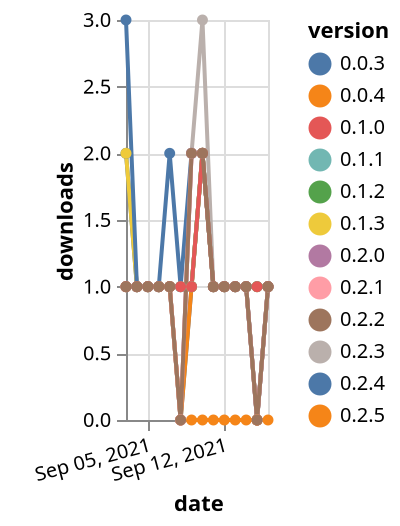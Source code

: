 {"$schema": "https://vega.github.io/schema/vega-lite/v5.json", "description": "A simple bar chart with embedded data.", "data": {"values": [{"date": "2021-09-03", "total": 134, "delta": 2, "version": "0.0.3"}, {"date": "2021-09-04", "total": 135, "delta": 1, "version": "0.0.3"}, {"date": "2021-09-05", "total": 136, "delta": 1, "version": "0.0.3"}, {"date": "2021-09-06", "total": 137, "delta": 1, "version": "0.0.3"}, {"date": "2021-09-07", "total": 138, "delta": 1, "version": "0.0.3"}, {"date": "2021-09-08", "total": 138, "delta": 0, "version": "0.0.3"}, {"date": "2021-09-09", "total": 139, "delta": 1, "version": "0.0.3"}, {"date": "2021-09-10", "total": 141, "delta": 2, "version": "0.0.3"}, {"date": "2021-09-11", "total": 142, "delta": 1, "version": "0.0.3"}, {"date": "2021-09-12", "total": 143, "delta": 1, "version": "0.0.3"}, {"date": "2021-09-13", "total": 144, "delta": 1, "version": "0.0.3"}, {"date": "2021-09-14", "total": 145, "delta": 1, "version": "0.0.3"}, {"date": "2021-09-15", "total": 145, "delta": 0, "version": "0.0.3"}, {"date": "2021-09-16", "total": 146, "delta": 1, "version": "0.0.3"}, {"date": "2021-09-03", "total": 138, "delta": 1, "version": "0.2.0"}, {"date": "2021-09-04", "total": 139, "delta": 1, "version": "0.2.0"}, {"date": "2021-09-05", "total": 140, "delta": 1, "version": "0.2.0"}, {"date": "2021-09-06", "total": 141, "delta": 1, "version": "0.2.0"}, {"date": "2021-09-07", "total": 142, "delta": 1, "version": "0.2.0"}, {"date": "2021-09-08", "total": 142, "delta": 0, "version": "0.2.0"}, {"date": "2021-09-09", "total": 144, "delta": 2, "version": "0.2.0"}, {"date": "2021-09-10", "total": 146, "delta": 2, "version": "0.2.0"}, {"date": "2021-09-11", "total": 147, "delta": 1, "version": "0.2.0"}, {"date": "2021-09-12", "total": 148, "delta": 1, "version": "0.2.0"}, {"date": "2021-09-13", "total": 149, "delta": 1, "version": "0.2.0"}, {"date": "2021-09-14", "total": 150, "delta": 1, "version": "0.2.0"}, {"date": "2021-09-15", "total": 150, "delta": 0, "version": "0.2.0"}, {"date": "2021-09-16", "total": 151, "delta": 1, "version": "0.2.0"}, {"date": "2021-09-03", "total": 136, "delta": 2, "version": "0.1.3"}, {"date": "2021-09-04", "total": 137, "delta": 1, "version": "0.1.3"}, {"date": "2021-09-05", "total": 138, "delta": 1, "version": "0.1.3"}, {"date": "2021-09-06", "total": 139, "delta": 1, "version": "0.1.3"}, {"date": "2021-09-07", "total": 140, "delta": 1, "version": "0.1.3"}, {"date": "2021-09-08", "total": 141, "delta": 1, "version": "0.1.3"}, {"date": "2021-09-09", "total": 142, "delta": 1, "version": "0.1.3"}, {"date": "2021-09-10", "total": 144, "delta": 2, "version": "0.1.3"}, {"date": "2021-09-11", "total": 145, "delta": 1, "version": "0.1.3"}, {"date": "2021-09-12", "total": 146, "delta": 1, "version": "0.1.3"}, {"date": "2021-09-13", "total": 147, "delta": 1, "version": "0.1.3"}, {"date": "2021-09-14", "total": 148, "delta": 1, "version": "0.1.3"}, {"date": "2021-09-15", "total": 149, "delta": 1, "version": "0.1.3"}, {"date": "2021-09-16", "total": 150, "delta": 1, "version": "0.1.3"}, {"date": "2021-09-03", "total": 200, "delta": 1, "version": "0.2.3"}, {"date": "2021-09-04", "total": 201, "delta": 1, "version": "0.2.3"}, {"date": "2021-09-05", "total": 202, "delta": 1, "version": "0.2.3"}, {"date": "2021-09-06", "total": 203, "delta": 1, "version": "0.2.3"}, {"date": "2021-09-07", "total": 204, "delta": 1, "version": "0.2.3"}, {"date": "2021-09-08", "total": 204, "delta": 0, "version": "0.2.3"}, {"date": "2021-09-09", "total": 206, "delta": 2, "version": "0.2.3"}, {"date": "2021-09-10", "total": 209, "delta": 3, "version": "0.2.3"}, {"date": "2021-09-11", "total": 210, "delta": 1, "version": "0.2.3"}, {"date": "2021-09-12", "total": 211, "delta": 1, "version": "0.2.3"}, {"date": "2021-09-13", "total": 212, "delta": 1, "version": "0.2.3"}, {"date": "2021-09-14", "total": 213, "delta": 1, "version": "0.2.3"}, {"date": "2021-09-15", "total": 213, "delta": 0, "version": "0.2.3"}, {"date": "2021-09-16", "total": 214, "delta": 1, "version": "0.2.3"}, {"date": "2021-09-03", "total": 127, "delta": 1, "version": "0.1.2"}, {"date": "2021-09-04", "total": 128, "delta": 1, "version": "0.1.2"}, {"date": "2021-09-05", "total": 129, "delta": 1, "version": "0.1.2"}, {"date": "2021-09-06", "total": 130, "delta": 1, "version": "0.1.2"}, {"date": "2021-09-07", "total": 131, "delta": 1, "version": "0.1.2"}, {"date": "2021-09-08", "total": 132, "delta": 1, "version": "0.1.2"}, {"date": "2021-09-09", "total": 133, "delta": 1, "version": "0.1.2"}, {"date": "2021-09-10", "total": 135, "delta": 2, "version": "0.1.2"}, {"date": "2021-09-11", "total": 136, "delta": 1, "version": "0.1.2"}, {"date": "2021-09-12", "total": 137, "delta": 1, "version": "0.1.2"}, {"date": "2021-09-13", "total": 138, "delta": 1, "version": "0.1.2"}, {"date": "2021-09-14", "total": 139, "delta": 1, "version": "0.1.2"}, {"date": "2021-09-15", "total": 140, "delta": 1, "version": "0.1.2"}, {"date": "2021-09-16", "total": 141, "delta": 1, "version": "0.1.2"}, {"date": "2021-09-03", "total": 140, "delta": 1, "version": "0.0.4"}, {"date": "2021-09-04", "total": 141, "delta": 1, "version": "0.0.4"}, {"date": "2021-09-05", "total": 142, "delta": 1, "version": "0.0.4"}, {"date": "2021-09-06", "total": 143, "delta": 1, "version": "0.0.4"}, {"date": "2021-09-07", "total": 144, "delta": 1, "version": "0.0.4"}, {"date": "2021-09-08", "total": 144, "delta": 0, "version": "0.0.4"}, {"date": "2021-09-09", "total": 145, "delta": 1, "version": "0.0.4"}, {"date": "2021-09-10", "total": 147, "delta": 2, "version": "0.0.4"}, {"date": "2021-09-11", "total": 148, "delta": 1, "version": "0.0.4"}, {"date": "2021-09-12", "total": 149, "delta": 1, "version": "0.0.4"}, {"date": "2021-09-13", "total": 150, "delta": 1, "version": "0.0.4"}, {"date": "2021-09-14", "total": 151, "delta": 1, "version": "0.0.4"}, {"date": "2021-09-15", "total": 151, "delta": 0, "version": "0.0.4"}, {"date": "2021-09-16", "total": 152, "delta": 1, "version": "0.0.4"}, {"date": "2021-09-03", "total": 142, "delta": 3, "version": "0.2.4"}, {"date": "2021-09-04", "total": 143, "delta": 1, "version": "0.2.4"}, {"date": "2021-09-05", "total": 144, "delta": 1, "version": "0.2.4"}, {"date": "2021-09-06", "total": 145, "delta": 1, "version": "0.2.4"}, {"date": "2021-09-07", "total": 147, "delta": 2, "version": "0.2.4"}, {"date": "2021-09-08", "total": 148, "delta": 1, "version": "0.2.4"}, {"date": "2021-09-09", "total": 150, "delta": 2, "version": "0.2.4"}, {"date": "2021-09-10", "total": 152, "delta": 2, "version": "0.2.4"}, {"date": "2021-09-11", "total": 153, "delta": 1, "version": "0.2.4"}, {"date": "2021-09-12", "total": 154, "delta": 1, "version": "0.2.4"}, {"date": "2021-09-13", "total": 155, "delta": 1, "version": "0.2.4"}, {"date": "2021-09-14", "total": 156, "delta": 1, "version": "0.2.4"}, {"date": "2021-09-15", "total": 156, "delta": 0, "version": "0.2.4"}, {"date": "2021-09-16", "total": 157, "delta": 1, "version": "0.2.4"}, {"date": "2021-09-03", "total": 124, "delta": 1, "version": "0.2.1"}, {"date": "2021-09-04", "total": 125, "delta": 1, "version": "0.2.1"}, {"date": "2021-09-05", "total": 126, "delta": 1, "version": "0.2.1"}, {"date": "2021-09-06", "total": 127, "delta": 1, "version": "0.2.1"}, {"date": "2021-09-07", "total": 128, "delta": 1, "version": "0.2.1"}, {"date": "2021-09-08", "total": 128, "delta": 0, "version": "0.2.1"}, {"date": "2021-09-09", "total": 130, "delta": 2, "version": "0.2.1"}, {"date": "2021-09-10", "total": 132, "delta": 2, "version": "0.2.1"}, {"date": "2021-09-11", "total": 133, "delta": 1, "version": "0.2.1"}, {"date": "2021-09-12", "total": 134, "delta": 1, "version": "0.2.1"}, {"date": "2021-09-13", "total": 135, "delta": 1, "version": "0.2.1"}, {"date": "2021-09-14", "total": 136, "delta": 1, "version": "0.2.1"}, {"date": "2021-09-15", "total": 136, "delta": 0, "version": "0.2.1"}, {"date": "2021-09-16", "total": 137, "delta": 1, "version": "0.2.1"}, {"date": "2021-09-03", "total": 155, "delta": 1, "version": "0.1.1"}, {"date": "2021-09-04", "total": 156, "delta": 1, "version": "0.1.1"}, {"date": "2021-09-05", "total": 157, "delta": 1, "version": "0.1.1"}, {"date": "2021-09-06", "total": 158, "delta": 1, "version": "0.1.1"}, {"date": "2021-09-07", "total": 159, "delta": 1, "version": "0.1.1"}, {"date": "2021-09-08", "total": 160, "delta": 1, "version": "0.1.1"}, {"date": "2021-09-09", "total": 161, "delta": 1, "version": "0.1.1"}, {"date": "2021-09-10", "total": 163, "delta": 2, "version": "0.1.1"}, {"date": "2021-09-11", "total": 164, "delta": 1, "version": "0.1.1"}, {"date": "2021-09-12", "total": 165, "delta": 1, "version": "0.1.1"}, {"date": "2021-09-13", "total": 166, "delta": 1, "version": "0.1.1"}, {"date": "2021-09-14", "total": 167, "delta": 1, "version": "0.1.1"}, {"date": "2021-09-15", "total": 168, "delta": 1, "version": "0.1.1"}, {"date": "2021-09-16", "total": 169, "delta": 1, "version": "0.1.1"}, {"date": "2021-09-03", "total": 136, "delta": 1, "version": "0.1.0"}, {"date": "2021-09-04", "total": 137, "delta": 1, "version": "0.1.0"}, {"date": "2021-09-05", "total": 138, "delta": 1, "version": "0.1.0"}, {"date": "2021-09-06", "total": 139, "delta": 1, "version": "0.1.0"}, {"date": "2021-09-07", "total": 140, "delta": 1, "version": "0.1.0"}, {"date": "2021-09-08", "total": 141, "delta": 1, "version": "0.1.0"}, {"date": "2021-09-09", "total": 142, "delta": 1, "version": "0.1.0"}, {"date": "2021-09-10", "total": 144, "delta": 2, "version": "0.1.0"}, {"date": "2021-09-11", "total": 145, "delta": 1, "version": "0.1.0"}, {"date": "2021-09-12", "total": 146, "delta": 1, "version": "0.1.0"}, {"date": "2021-09-13", "total": 147, "delta": 1, "version": "0.1.0"}, {"date": "2021-09-14", "total": 148, "delta": 1, "version": "0.1.0"}, {"date": "2021-09-15", "total": 149, "delta": 1, "version": "0.1.0"}, {"date": "2021-09-16", "total": 150, "delta": 1, "version": "0.1.0"}, {"date": "2021-09-09", "total": 9, "delta": 0, "version": "0.2.5"}, {"date": "2021-09-10", "total": 12, "delta": 0, "version": "0.2.5"}, {"date": "2021-09-11", "total": 13, "delta": 0, "version": "0.2.5"}, {"date": "2021-09-12", "total": 15, "delta": 0, "version": "0.2.5"}, {"date": "2021-09-13", "total": 17, "delta": 0, "version": "0.2.5"}, {"date": "2021-09-14", "total": 18, "delta": 0, "version": "0.2.5"}, {"date": "2021-09-15", "total": 18, "delta": 0, "version": "0.2.5"}, {"date": "2021-09-16", "total": 19, "delta": 0, "version": "0.2.5"}, {"date": "2021-09-03", "total": 126, "delta": 1, "version": "0.2.2"}, {"date": "2021-09-04", "total": 127, "delta": 1, "version": "0.2.2"}, {"date": "2021-09-05", "total": 128, "delta": 1, "version": "0.2.2"}, {"date": "2021-09-06", "total": 129, "delta": 1, "version": "0.2.2"}, {"date": "2021-09-07", "total": 130, "delta": 1, "version": "0.2.2"}, {"date": "2021-09-08", "total": 130, "delta": 0, "version": "0.2.2"}, {"date": "2021-09-09", "total": 132, "delta": 2, "version": "0.2.2"}, {"date": "2021-09-10", "total": 134, "delta": 2, "version": "0.2.2"}, {"date": "2021-09-11", "total": 135, "delta": 1, "version": "0.2.2"}, {"date": "2021-09-12", "total": 136, "delta": 1, "version": "0.2.2"}, {"date": "2021-09-13", "total": 137, "delta": 1, "version": "0.2.2"}, {"date": "2021-09-14", "total": 138, "delta": 1, "version": "0.2.2"}, {"date": "2021-09-15", "total": 138, "delta": 0, "version": "0.2.2"}, {"date": "2021-09-16", "total": 139, "delta": 1, "version": "0.2.2"}]}, "width": "container", "mark": {"type": "line", "point": {"filled": true}}, "encoding": {"x": {"field": "date", "type": "temporal", "timeUnit": "yearmonthdate", "title": "date", "axis": {"labelAngle": -15}}, "y": {"field": "delta", "type": "quantitative", "title": "downloads"}, "color": {"field": "version", "type": "nominal"}, "tooltip": {"field": "delta"}}}